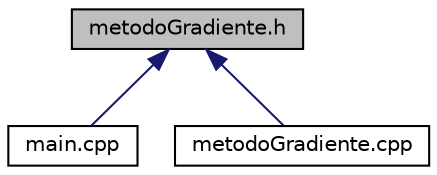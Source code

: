 digraph "metodoGradiente.h"
{
  edge [fontname="Helvetica",fontsize="10",labelfontname="Helvetica",labelfontsize="10"];
  node [fontname="Helvetica",fontsize="10",shape=record];
  Node1 [label="metodoGradiente.h",height=0.2,width=0.4,color="black", fillcolor="grey75", style="filled", fontcolor="black"];
  Node1 -> Node2 [dir="back",color="midnightblue",fontsize="10",style="solid",fontname="Helvetica"];
  Node2 [label="main.cpp",height=0.2,width=0.4,color="black", fillcolor="white", style="filled",URL="$main_8cpp.html",tooltip="Main del Proyecto. "];
  Node1 -> Node3 [dir="back",color="midnightblue",fontsize="10",style="solid",fontname="Helvetica"];
  Node3 [label="metodoGradiente.cpp",height=0.2,width=0.4,color="black", fillcolor="white", style="filled",URL="$metodo_gradiente_8cpp.html",tooltip="Funciones implementadas. "];
}
